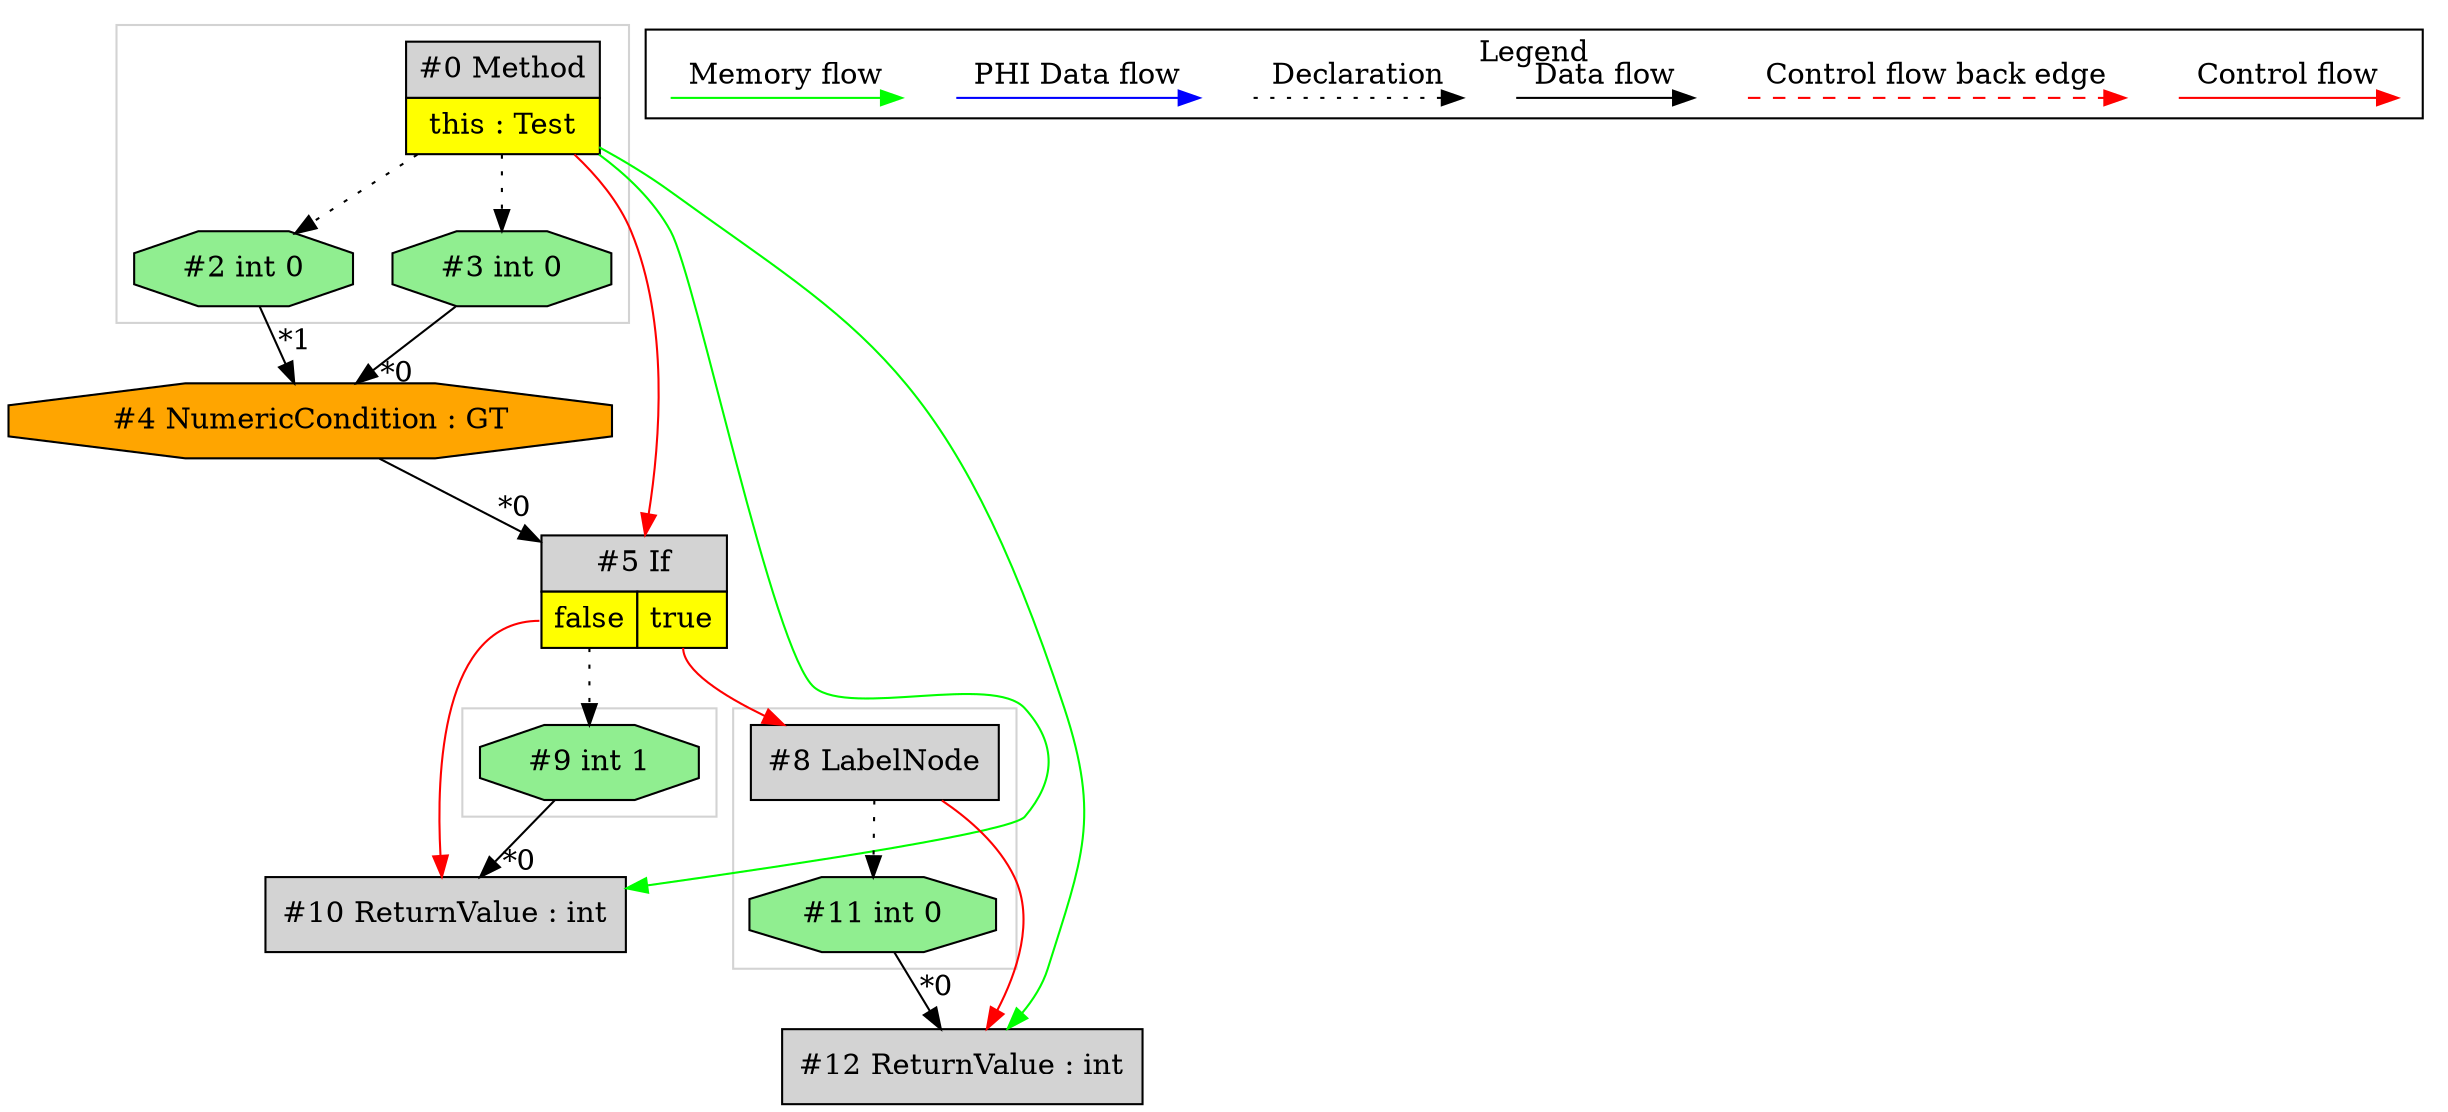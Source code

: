 digraph {
 ordering="in";
 node0[margin="0", label=<<table border="0" cellborder="1" cellspacing="0" cellpadding="5"><tr><td colspan="1">#0 Method</td></tr><tr><td port="prj1" bgcolor="yellow">this : Test</td></tr></table>>,shape=none, fillcolor=lightgrey, style=filled];
 node3[label="#3 int 0",shape=octagon, fillcolor=lightgreen, style=filled];
 node0 -> node3[style=dotted];
 node4[label="#4 NumericCondition : GT",shape=octagon, fillcolor=orange, style=filled];
 node3 -> node4[headlabel="*0", labeldistance=2];
 node2 -> node4[headlabel="*1", labeldistance=2];
 node2[label="#2 int 0",shape=octagon, fillcolor=lightgreen, style=filled];
 node0 -> node2[style=dotted];
 node5[margin="0", label=<<table border="0" cellborder="1" cellspacing="0" cellpadding="5"><tr><td colspan="2">#5 If</td></tr><tr><td port="prj7" bgcolor="yellow">false</td><td port="prj6" bgcolor="yellow">true</td></tr></table>>,shape=none, fillcolor=lightgrey, style=filled];
 node4 -> node5[headlabel="*0", labeldistance=2];
 node0 -> node5[labeldistance=2, color=red, fontcolor=red];
 node9[label="#9 int 1",shape=octagon, fillcolor=lightgreen, style=filled];
 node5:prj7 -> node9[style=dotted];
 node10[label="#10 ReturnValue : int",shape=box, fillcolor=lightgrey, style=filled];
 node9 -> node10[headlabel="*0", labeldistance=2];
 node5:prj7 -> node10[labeldistance=2, color=red, fontcolor=red];
 node0 -> node10[labeldistance=2, color=green, constraint=false];
 node8[label="#8 LabelNode",shape=box, fillcolor=lightgrey, style=filled];
 node5:prj6 -> node8[labeldistance=2, color=red, fontcolor=red];
 node12[label="#12 ReturnValue : int",shape=box, fillcolor=lightgrey, style=filled];
 node11 -> node12[headlabel="*0", labeldistance=2];
 node8 -> node12[labeldistance=2, color=red, fontcolor=red];
 node0 -> node12[labeldistance=2, color=green, constraint=false];
 node11[label="#11 int 0",shape=octagon, fillcolor=lightgreen, style=filled];
 node8 -> node11[style=dotted];
 subgraph cluster_0 {
  color=lightgray;
  node8;
  node11;
 }
 subgraph cluster_1 {
  color=lightgray;
  node0;
  node2;
  node3;
 }
 subgraph cluster_2 {
  color=lightgray;
  node9;
 }
 subgraph cluster_000 {
  label = "Legend";
  node [shape=point]
  {
   rank=same;
   c0 [style = invis];
   c1 [style = invis];
   c2 [style = invis];
   c3 [style = invis];
   d0 [style = invis];
   d1 [style = invis];
   d2 [style = invis];
   d3 [style = invis];
   d4 [style = invis];
   d5 [style = invis];
   d6 [style = invis];
   d7 [style = invis];
  }
  c0 -> c1 [label="Control flow", style=solid, color=red]
  c2 -> c3 [label="Control flow back edge", style=dashed, color=red]
  d0 -> d1 [label="Data flow"]
  d2 -> d3 [label="Declaration", style=dotted]
  d4 -> d5 [label="PHI Data flow", color=blue]
  d6 -> d7 [label="Memory flow", color=green]
 }

}
